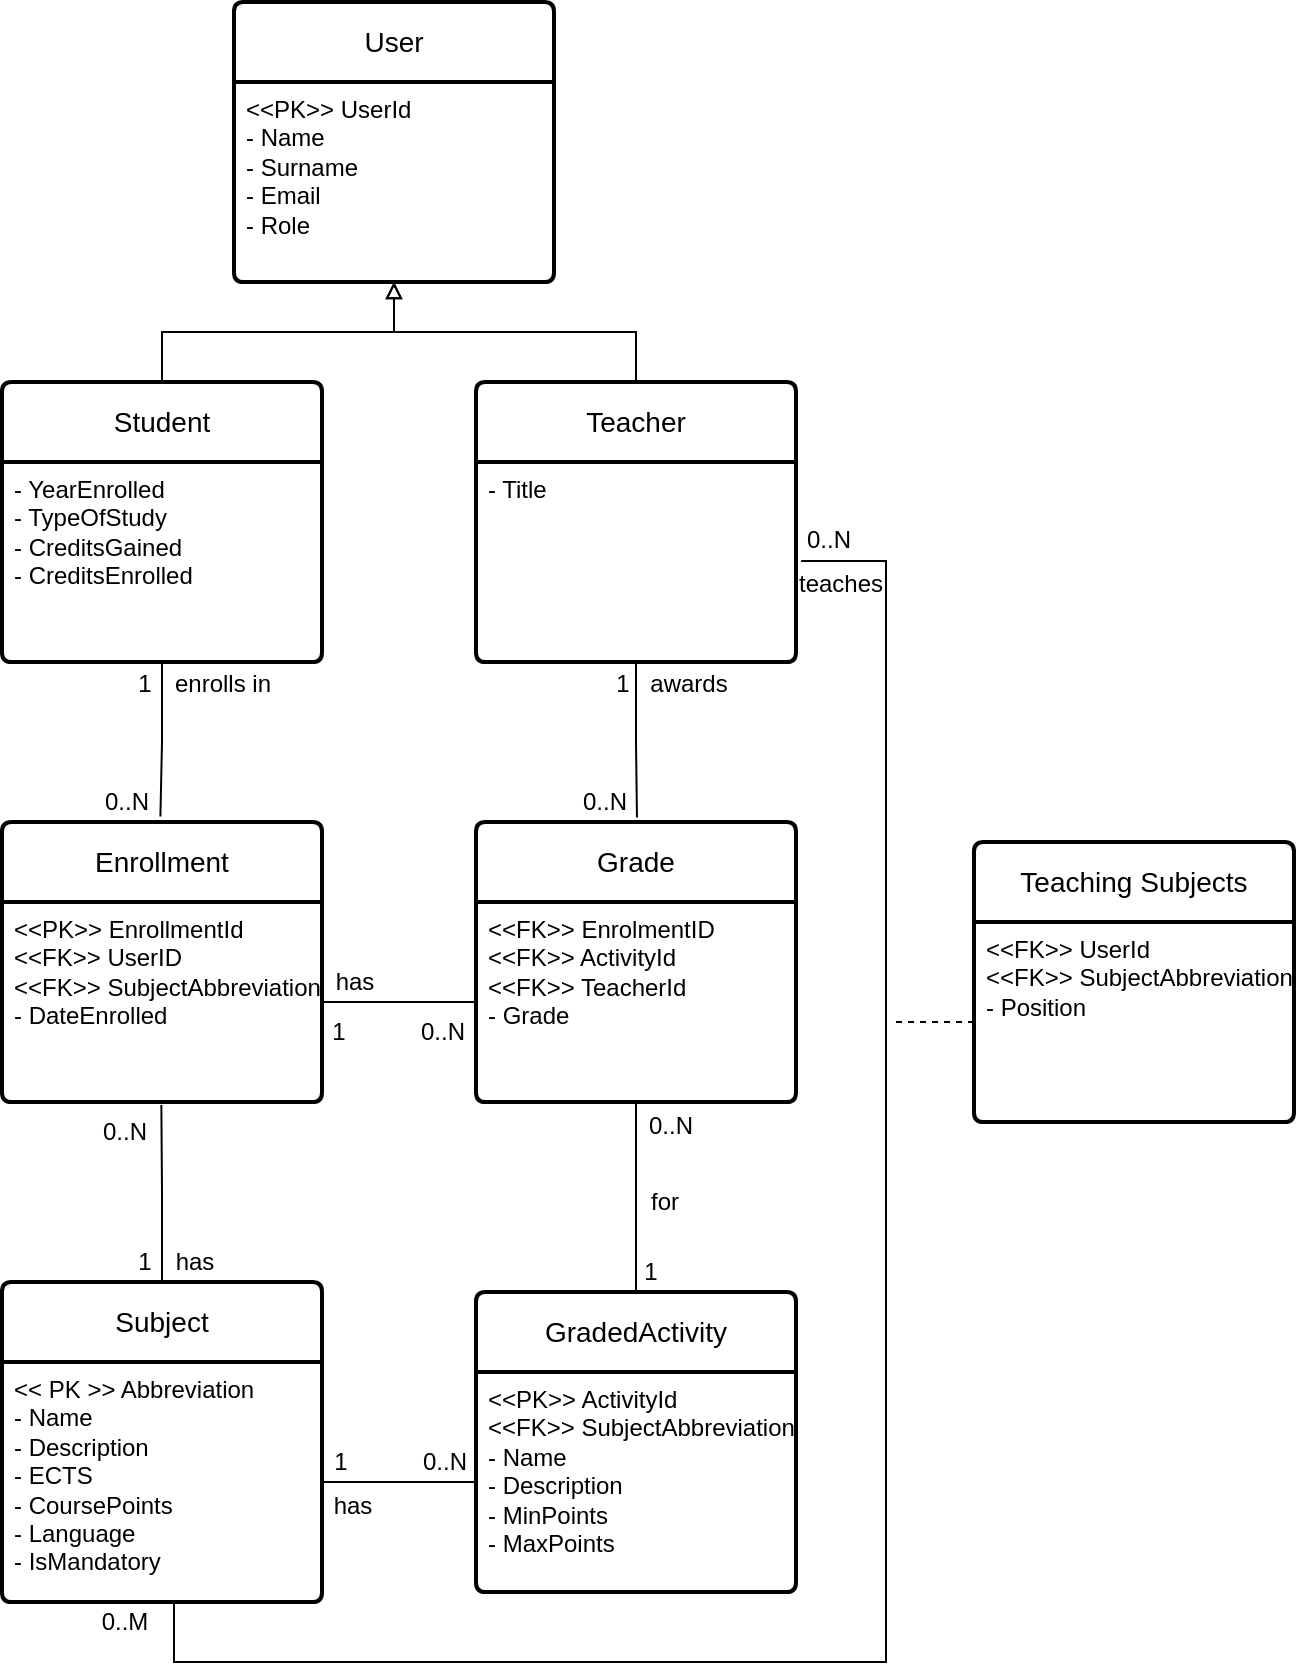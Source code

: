 <mxfile version="24.0.4" type="device">
  <diagram name="Page-1" id="RzYi44MMWYUVmuu4TUn3">
    <mxGraphModel dx="956" dy="557" grid="1" gridSize="10" guides="1" tooltips="1" connect="1" arrows="1" fold="1" page="1" pageScale="1" pageWidth="827" pageHeight="1169" math="0" shadow="0">
      <root>
        <mxCell id="0" />
        <mxCell id="1" parent="0" />
        <mxCell id="AHYrqe-S7edUnRhv4P5Z-1" value="Subject" style="swimlane;childLayout=stackLayout;horizontal=1;startSize=40;horizontalStack=0;rounded=1;fontSize=14;fontStyle=0;strokeWidth=2;resizeParent=0;resizeLast=1;shadow=0;dashed=0;align=center;arcSize=4;whiteSpace=wrap;html=1;" parent="1" vertex="1">
          <mxGeometry x="2" y="641" width="160" height="160" as="geometry" />
        </mxCell>
        <mxCell id="AHYrqe-S7edUnRhv4P5Z-2" value="&amp;lt;&amp;lt; PK &amp;gt;&amp;gt; Abbreviation&lt;br&gt;- Name&lt;br&gt;- Description&lt;br&gt;- ECTS&lt;br&gt;- CoursePoints&lt;br&gt;&lt;div&gt;- Language&lt;/div&gt;&lt;div&gt;- IsMandatory&lt;br&gt;&lt;/div&gt;" style="align=left;strokeColor=none;fillColor=none;spacingLeft=4;fontSize=12;verticalAlign=top;resizable=0;rotatable=0;part=1;html=1;" parent="AHYrqe-S7edUnRhv4P5Z-1" vertex="1">
          <mxGeometry y="40" width="160" height="120" as="geometry" />
        </mxCell>
        <mxCell id="AHYrqe-S7edUnRhv4P5Z-18" value="&lt;div&gt;User&lt;/div&gt;" style="swimlane;childLayout=stackLayout;horizontal=1;startSize=40;horizontalStack=0;rounded=1;fontSize=14;fontStyle=0;strokeWidth=2;resizeParent=0;resizeLast=1;shadow=0;dashed=0;align=center;arcSize=4;whiteSpace=wrap;html=1;" parent="1" vertex="1">
          <mxGeometry x="118" y="1" width="160" height="140" as="geometry">
            <mxRectangle x="160" y="170" width="70" height="40" as="alternateBounds" />
          </mxGeometry>
        </mxCell>
        <mxCell id="AHYrqe-S7edUnRhv4P5Z-19" value="&amp;lt;&amp;lt;PK&amp;gt;&amp;gt; UserId&lt;br&gt;- Name&lt;br&gt;- Surname&lt;br&gt;&lt;div&gt;- Email&lt;/div&gt;&lt;div&gt;- Role&lt;br&gt;&lt;/div&gt;" style="align=left;strokeColor=none;fillColor=none;spacingLeft=4;fontSize=12;verticalAlign=top;resizable=0;rotatable=0;part=1;html=1;" parent="AHYrqe-S7edUnRhv4P5Z-18" vertex="1">
          <mxGeometry y="40" width="160" height="100" as="geometry" />
        </mxCell>
        <mxCell id="AHYrqe-S7edUnRhv4P5Z-20" value="Grade" style="swimlane;childLayout=stackLayout;horizontal=1;startSize=40;horizontalStack=0;rounded=1;fontSize=14;fontStyle=0;strokeWidth=2;resizeParent=0;resizeLast=1;shadow=0;dashed=0;align=center;arcSize=4;whiteSpace=wrap;html=1;" parent="1" vertex="1">
          <mxGeometry x="239" y="411" width="160" height="140" as="geometry" />
        </mxCell>
        <mxCell id="AHYrqe-S7edUnRhv4P5Z-21" value="&lt;div&gt;&amp;lt;&amp;lt;FK&amp;gt;&amp;gt; EnrolmentID&lt;/div&gt;&lt;div&gt;&amp;lt;&amp;lt;FK&amp;gt;&amp;gt; ActivityId&lt;/div&gt;&lt;div&gt;&amp;lt;&amp;lt;FK&amp;gt;&amp;gt; TeacherId&lt;br&gt;&lt;/div&gt;&lt;div&gt;- Grade&lt;/div&gt;&lt;div&gt;&lt;br&gt;&lt;/div&gt;" style="align=left;strokeColor=none;fillColor=none;spacingLeft=4;fontSize=12;verticalAlign=top;resizable=0;rotatable=0;part=1;html=1;" parent="AHYrqe-S7edUnRhv4P5Z-20" vertex="1">
          <mxGeometry y="40" width="160" height="100" as="geometry" />
        </mxCell>
        <mxCell id="AHYrqe-S7edUnRhv4P5Z-25" value="Enrollment" style="swimlane;childLayout=stackLayout;horizontal=1;startSize=40;horizontalStack=0;rounded=1;fontSize=14;fontStyle=0;strokeWidth=2;resizeParent=0;resizeLast=1;shadow=0;dashed=0;align=center;arcSize=4;whiteSpace=wrap;html=1;" parent="1" vertex="1">
          <mxGeometry x="2" y="411" width="160" height="140" as="geometry" />
        </mxCell>
        <mxCell id="AHYrqe-S7edUnRhv4P5Z-26" value="&lt;div&gt;&amp;lt;&amp;lt;PK&amp;gt;&amp;gt; EnrollmentId&lt;br&gt;&lt;/div&gt;&lt;div&gt;&amp;lt;&amp;lt;FK&amp;gt;&amp;gt; UserID&lt;/div&gt;&lt;div&gt;&amp;lt;&amp;lt;FK&amp;gt;&amp;gt; SubjectAbbreviation&lt;/div&gt;&lt;div&gt;- DateEnrolled&lt;/div&gt;&lt;div&gt;&lt;br&gt;&lt;/div&gt;" style="align=left;strokeColor=none;fillColor=none;spacingLeft=4;fontSize=12;verticalAlign=top;resizable=0;rotatable=0;part=1;html=1;" parent="AHYrqe-S7edUnRhv4P5Z-25" vertex="1">
          <mxGeometry y="40" width="160" height="100" as="geometry" />
        </mxCell>
        <mxCell id="AHYrqe-S7edUnRhv4P5Z-34" style="edgeStyle=orthogonalEdgeStyle;rounded=0;orthogonalLoop=1;jettySize=auto;html=1;entryX=0.498;entryY=1.015;entryDx=0;entryDy=0;entryPerimeter=0;endArrow=none;endFill=0;startArrow=none;startFill=0;" parent="1" source="AHYrqe-S7edUnRhv4P5Z-1" target="AHYrqe-S7edUnRhv4P5Z-26" edge="1">
          <mxGeometry relative="1" as="geometry" />
        </mxCell>
        <mxCell id="AHYrqe-S7edUnRhv4P5Z-45" style="edgeStyle=orthogonalEdgeStyle;rounded=0;orthogonalLoop=1;jettySize=auto;html=1;endArrow=none;endFill=0;" parent="1" source="AHYrqe-S7edUnRhv4P5Z-40" target="AHYrqe-S7edUnRhv4P5Z-21" edge="1">
          <mxGeometry relative="1" as="geometry" />
        </mxCell>
        <mxCell id="AHYrqe-S7edUnRhv4P5Z-40" value="GradedActivity" style="swimlane;childLayout=stackLayout;horizontal=1;startSize=40;horizontalStack=0;rounded=1;fontSize=14;fontStyle=0;strokeWidth=2;resizeParent=0;resizeLast=1;shadow=0;dashed=0;align=center;arcSize=4;whiteSpace=wrap;html=1;" parent="1" vertex="1">
          <mxGeometry x="239" y="646" width="160" height="150" as="geometry" />
        </mxCell>
        <mxCell id="AHYrqe-S7edUnRhv4P5Z-41" value="&lt;div&gt;&amp;lt;&amp;lt;PK&amp;gt;&amp;gt; ActivityId&lt;/div&gt;&lt;div&gt;&amp;lt;&amp;lt;FK&amp;gt;&amp;gt; SubjectAbbreviation&lt;br&gt;&lt;/div&gt;&lt;div&gt;- Name&lt;/div&gt;&lt;div&gt;- Description&lt;/div&gt;&lt;div&gt;- MinPoints&lt;/div&gt;&lt;div&gt;- MaxPoints&lt;br&gt;&lt;/div&gt;" style="align=left;strokeColor=none;fillColor=none;spacingLeft=4;fontSize=12;verticalAlign=top;resizable=0;rotatable=0;part=1;html=1;" parent="AHYrqe-S7edUnRhv4P5Z-40" vertex="1">
          <mxGeometry y="40" width="160" height="110" as="geometry" />
        </mxCell>
        <mxCell id="AHYrqe-S7edUnRhv4P5Z-43" style="edgeStyle=orthogonalEdgeStyle;rounded=0;orthogonalLoop=1;jettySize=auto;html=1;entryX=0;entryY=0.5;entryDx=0;entryDy=0;endArrow=none;endFill=0;" parent="1" source="AHYrqe-S7edUnRhv4P5Z-2" target="AHYrqe-S7edUnRhv4P5Z-41" edge="1">
          <mxGeometry relative="1" as="geometry" />
        </mxCell>
        <mxCell id="AHYrqe-S7edUnRhv4P5Z-44" style="edgeStyle=orthogonalEdgeStyle;rounded=0;orthogonalLoop=1;jettySize=auto;html=1;endArrow=none;endFill=0;" parent="1" source="AHYrqe-S7edUnRhv4P5Z-26" target="AHYrqe-S7edUnRhv4P5Z-21" edge="1">
          <mxGeometry relative="1" as="geometry" />
        </mxCell>
        <mxCell id="MrVokclcuZDKz6B9snMK-5" style="edgeStyle=orthogonalEdgeStyle;rounded=0;orthogonalLoop=1;jettySize=auto;html=1;entryX=0.5;entryY=1;entryDx=0;entryDy=0;endArrow=block;endFill=0;exitX=0.5;exitY=0;exitDx=0;exitDy=0;" parent="1" source="elt6ibeVAApRAu0s968a-6" target="AHYrqe-S7edUnRhv4P5Z-19" edge="1">
          <mxGeometry relative="1" as="geometry">
            <mxPoint x="82" y="191" as="sourcePoint" />
          </mxGeometry>
        </mxCell>
        <mxCell id="MrVokclcuZDKz6B9snMK-6" style="edgeStyle=orthogonalEdgeStyle;rounded=0;orthogonalLoop=1;jettySize=auto;html=1;entryX=0.5;entryY=1;entryDx=0;entryDy=0;endArrow=block;endFill=0;exitX=0.5;exitY=0;exitDx=0;exitDy=0;" parent="1" source="elt6ibeVAApRAu0s968a-8" target="AHYrqe-S7edUnRhv4P5Z-19" edge="1">
          <mxGeometry relative="1" as="geometry">
            <mxPoint x="319" y="191" as="sourcePoint" />
          </mxGeometry>
        </mxCell>
        <mxCell id="MrVokclcuZDKz6B9snMK-7" style="edgeStyle=orthogonalEdgeStyle;rounded=0;orthogonalLoop=1;jettySize=auto;html=1;entryX=0.495;entryY=-0.02;entryDx=0;entryDy=0;entryPerimeter=0;endArrow=none;endFill=0;startArrow=none;startFill=0;exitX=0.5;exitY=1;exitDx=0;exitDy=0;" parent="1" source="elt6ibeVAApRAu0s968a-7" target="AHYrqe-S7edUnRhv4P5Z-25" edge="1">
          <mxGeometry relative="1" as="geometry">
            <mxPoint x="82" y="331.0" as="sourcePoint" />
          </mxGeometry>
        </mxCell>
        <mxCell id="MrVokclcuZDKz6B9snMK-8" style="edgeStyle=orthogonalEdgeStyle;rounded=0;orthogonalLoop=1;jettySize=auto;html=1;entryX=0.503;entryY=-0.016;entryDx=0;entryDy=0;entryPerimeter=0;endArrow=none;endFill=0;exitX=0.5;exitY=1;exitDx=0;exitDy=0;" parent="1" source="elt6ibeVAApRAu0s968a-9" target="AHYrqe-S7edUnRhv4P5Z-20" edge="1">
          <mxGeometry relative="1" as="geometry">
            <mxPoint x="319" y="331.0" as="sourcePoint" />
          </mxGeometry>
        </mxCell>
        <mxCell id="elt6ibeVAApRAu0s968a-6" value="Student" style="swimlane;childLayout=stackLayout;horizontal=1;startSize=40;horizontalStack=0;rounded=1;fontSize=14;fontStyle=0;strokeWidth=2;resizeParent=0;resizeLast=1;shadow=0;dashed=0;align=center;arcSize=4;whiteSpace=wrap;html=1;" parent="1" vertex="1">
          <mxGeometry x="2" y="191" width="160" height="140" as="geometry" />
        </mxCell>
        <mxCell id="elt6ibeVAApRAu0s968a-7" value="&lt;div&gt;- YearEnrolled&lt;/div&gt;&lt;div&gt;- TypeOfStudy&lt;/div&gt;&lt;div&gt;- CreditsGained&lt;/div&gt;&lt;div&gt;- CreditsEnrolled&lt;br&gt;&lt;/div&gt;" style="align=left;strokeColor=none;fillColor=none;spacingLeft=4;fontSize=12;verticalAlign=top;resizable=0;rotatable=0;part=1;html=1;" parent="elt6ibeVAApRAu0s968a-6" vertex="1">
          <mxGeometry y="40" width="160" height="100" as="geometry" />
        </mxCell>
        <mxCell id="elt6ibeVAApRAu0s968a-8" value="Teacher" style="swimlane;childLayout=stackLayout;horizontal=1;startSize=40;horizontalStack=0;rounded=1;fontSize=14;fontStyle=0;strokeWidth=2;resizeParent=0;resizeLast=1;shadow=0;dashed=0;align=center;arcSize=4;whiteSpace=wrap;html=1;" parent="1" vertex="1">
          <mxGeometry x="239" y="191" width="160" height="140" as="geometry" />
        </mxCell>
        <mxCell id="elt6ibeVAApRAu0s968a-9" value="&lt;div&gt;- Title&lt;/div&gt;&lt;div&gt;&lt;br&gt;&lt;/div&gt;" style="align=left;strokeColor=none;fillColor=none;spacingLeft=4;fontSize=12;verticalAlign=top;resizable=0;rotatable=0;part=1;html=1;" parent="elt6ibeVAApRAu0s968a-8" vertex="1">
          <mxGeometry y="40" width="160" height="100" as="geometry" />
        </mxCell>
        <mxCell id="elt6ibeVAApRAu0s968a-13" style="edgeStyle=orthogonalEdgeStyle;rounded=0;orthogonalLoop=1;jettySize=auto;html=1;entryX=1.016;entryY=0.495;entryDx=0;entryDy=0;endArrow=none;endFill=0;entryPerimeter=0;" parent="1" target="elt6ibeVAApRAu0s968a-9" edge="1">
          <mxGeometry relative="1" as="geometry">
            <mxPoint x="404.99" y="281" as="targetPoint" />
            <Array as="points">
              <mxPoint x="88" y="831" />
              <mxPoint x="444" y="831" />
              <mxPoint x="444" y="281" />
            </Array>
            <mxPoint x="87.998" y="801" as="sourcePoint" />
          </mxGeometry>
        </mxCell>
        <mxCell id="elt6ibeVAApRAu0s968a-14" value="Teaching Subjects" style="swimlane;childLayout=stackLayout;horizontal=1;startSize=40;horizontalStack=0;rounded=1;fontSize=14;fontStyle=0;strokeWidth=2;resizeParent=0;resizeLast=1;shadow=0;dashed=0;align=center;arcSize=4;whiteSpace=wrap;html=1;" parent="1" vertex="1">
          <mxGeometry x="488" y="421" width="160" height="140" as="geometry" />
        </mxCell>
        <mxCell id="elt6ibeVAApRAu0s968a-15" value="&lt;div&gt;&amp;lt;&amp;lt;FK&amp;gt;&amp;gt; UserId&lt;/div&gt;&lt;div&gt;&amp;lt;&amp;lt;FK&amp;gt;&amp;gt; SubjectAbbreviation&lt;br&gt;&lt;/div&gt;&lt;div&gt;- Position&lt;/div&gt;" style="align=left;strokeColor=none;fillColor=none;spacingLeft=4;fontSize=12;verticalAlign=top;resizable=0;rotatable=0;part=1;html=1;" parent="elt6ibeVAApRAu0s968a-14" vertex="1">
          <mxGeometry y="40" width="160" height="100" as="geometry" />
        </mxCell>
        <mxCell id="elt6ibeVAApRAu0s968a-16" style="edgeStyle=orthogonalEdgeStyle;rounded=0;orthogonalLoop=1;jettySize=auto;html=1;dashed=1;endArrow=none;endFill=0;" parent="1" source="elt6ibeVAApRAu0s968a-15" edge="1">
          <mxGeometry relative="1" as="geometry">
            <mxPoint x="448" y="511" as="targetPoint" />
          </mxGeometry>
        </mxCell>
        <mxCell id="hu5p8_ONpTrCUYg44bxC-1" value="0..N" style="text;html=1;align=center;verticalAlign=middle;resizable=0;points=[];autosize=1;strokeColor=none;fillColor=none;" parent="1" vertex="1">
          <mxGeometry x="278" y="386" width="50" height="30" as="geometry" />
        </mxCell>
        <mxCell id="hu5p8_ONpTrCUYg44bxC-3" value="1" style="text;html=1;align=center;verticalAlign=middle;resizable=0;points=[];autosize=1;strokeColor=none;fillColor=none;" parent="1" vertex="1">
          <mxGeometry x="297" y="327" width="30" height="30" as="geometry" />
        </mxCell>
        <mxCell id="hu5p8_ONpTrCUYg44bxC-4" value="awards" style="text;html=1;align=center;verticalAlign=middle;resizable=0;points=[];autosize=1;strokeColor=none;fillColor=none;" parent="1" vertex="1">
          <mxGeometry x="315" y="327" width="60" height="30" as="geometry" />
        </mxCell>
        <mxCell id="hu5p8_ONpTrCUYg44bxC-5" value="enrolls in" style="text;html=1;align=center;verticalAlign=middle;resizable=0;points=[];autosize=1;strokeColor=none;fillColor=none;" parent="1" vertex="1">
          <mxGeometry x="77" y="327" width="70" height="30" as="geometry" />
        </mxCell>
        <mxCell id="hu5p8_ONpTrCUYg44bxC-6" value="1" style="text;html=1;align=center;verticalAlign=middle;resizable=0;points=[];autosize=1;strokeColor=none;fillColor=none;" parent="1" vertex="1">
          <mxGeometry x="311" y="621" width="30" height="30" as="geometry" />
        </mxCell>
        <mxCell id="hu5p8_ONpTrCUYg44bxC-7" value="1" style="text;html=1;align=center;verticalAlign=middle;resizable=0;points=[];autosize=1;strokeColor=none;fillColor=none;" parent="1" vertex="1">
          <mxGeometry x="58" y="327" width="30" height="30" as="geometry" />
        </mxCell>
        <mxCell id="hu5p8_ONpTrCUYg44bxC-9" value="1" style="text;html=1;align=center;verticalAlign=middle;resizable=0;points=[];autosize=1;strokeColor=none;fillColor=none;" parent="1" vertex="1">
          <mxGeometry x="58" y="616" width="30" height="30" as="geometry" />
        </mxCell>
        <mxCell id="hu5p8_ONpTrCUYg44bxC-10" value="0..N" style="text;html=1;align=center;verticalAlign=middle;resizable=0;points=[];autosize=1;strokeColor=none;fillColor=none;" parent="1" vertex="1">
          <mxGeometry x="38" y="551" width="50" height="30" as="geometry" />
        </mxCell>
        <mxCell id="hu5p8_ONpTrCUYg44bxC-11" value="0..N" style="text;html=1;align=center;verticalAlign=middle;resizable=0;points=[];autosize=1;strokeColor=none;fillColor=none;" parent="1" vertex="1">
          <mxGeometry x="197" y="501" width="50" height="30" as="geometry" />
        </mxCell>
        <mxCell id="hu5p8_ONpTrCUYg44bxC-12" value="1" style="text;html=1;align=center;verticalAlign=middle;resizable=0;points=[];autosize=1;strokeColor=none;fillColor=none;" parent="1" vertex="1">
          <mxGeometry x="155" y="501" width="30" height="30" as="geometry" />
        </mxCell>
        <mxCell id="hu5p8_ONpTrCUYg44bxC-14" value="has" style="text;html=1;align=center;verticalAlign=middle;resizable=0;points=[];autosize=1;strokeColor=none;fillColor=none;" parent="1" vertex="1">
          <mxGeometry x="78" y="616" width="40" height="30" as="geometry" />
        </mxCell>
        <mxCell id="hu5p8_ONpTrCUYg44bxC-15" value="has" style="text;html=1;align=center;verticalAlign=middle;resizable=0;points=[];autosize=1;strokeColor=none;fillColor=none;" parent="1" vertex="1">
          <mxGeometry x="157" y="738" width="40" height="30" as="geometry" />
        </mxCell>
        <mxCell id="hu5p8_ONpTrCUYg44bxC-16" value="1" style="text;html=1;align=center;verticalAlign=middle;resizable=0;points=[];autosize=1;strokeColor=none;fillColor=none;" parent="1" vertex="1">
          <mxGeometry x="156" y="716" width="30" height="30" as="geometry" />
        </mxCell>
        <mxCell id="hu5p8_ONpTrCUYg44bxC-17" value="0..N" style="text;html=1;align=center;verticalAlign=middle;resizable=0;points=[];autosize=1;strokeColor=none;fillColor=none;" parent="1" vertex="1">
          <mxGeometry x="198" y="716" width="50" height="30" as="geometry" />
        </mxCell>
        <mxCell id="hu5p8_ONpTrCUYg44bxC-18" value="0..N" style="text;html=1;align=center;verticalAlign=middle;resizable=0;points=[];autosize=1;strokeColor=none;fillColor=none;" parent="1" vertex="1">
          <mxGeometry x="311" y="548" width="50" height="30" as="geometry" />
        </mxCell>
        <mxCell id="hu5p8_ONpTrCUYg44bxC-19" value="for" style="text;html=1;align=center;verticalAlign=middle;resizable=0;points=[];autosize=1;strokeColor=none;fillColor=none;" parent="1" vertex="1">
          <mxGeometry x="313" y="586" width="40" height="30" as="geometry" />
        </mxCell>
        <mxCell id="hu5p8_ONpTrCUYg44bxC-20" value="has" style="text;html=1;align=center;verticalAlign=middle;resizable=0;points=[];autosize=1;strokeColor=none;fillColor=none;" parent="1" vertex="1">
          <mxGeometry x="158" y="476" width="40" height="30" as="geometry" />
        </mxCell>
        <mxCell id="hu5p8_ONpTrCUYg44bxC-21" value="0..N" style="text;html=1;align=center;verticalAlign=middle;resizable=0;points=[];autosize=1;strokeColor=none;fillColor=none;" parent="1" vertex="1">
          <mxGeometry x="390" y="255" width="50" height="30" as="geometry" />
        </mxCell>
        <mxCell id="hu5p8_ONpTrCUYg44bxC-22" value="0..M" style="text;html=1;align=center;verticalAlign=middle;resizable=0;points=[];autosize=1;strokeColor=none;fillColor=none;" parent="1" vertex="1">
          <mxGeometry x="38" y="796" width="50" height="30" as="geometry" />
        </mxCell>
        <mxCell id="hu5p8_ONpTrCUYg44bxC-23" value="teaches" style="text;html=1;align=center;verticalAlign=middle;resizable=0;points=[];autosize=1;strokeColor=none;fillColor=none;" parent="1" vertex="1">
          <mxGeometry x="386" y="277" width="70" height="30" as="geometry" />
        </mxCell>
        <mxCell id="hu5p8_ONpTrCUYg44bxC-25" value="0..N" style="text;html=1;align=center;verticalAlign=middle;resizable=0;points=[];autosize=1;strokeColor=none;fillColor=none;" parent="1" vertex="1">
          <mxGeometry x="39" y="386" width="50" height="30" as="geometry" />
        </mxCell>
      </root>
    </mxGraphModel>
  </diagram>
</mxfile>
